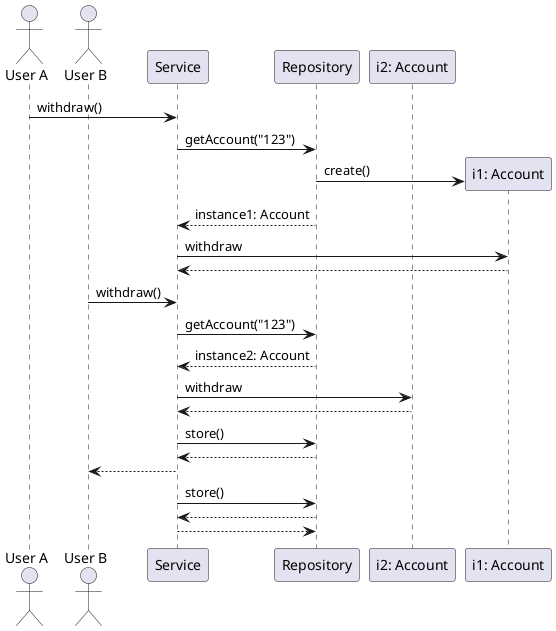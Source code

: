 @startuml

actor "User A" as U1
actor "User B" as U2
participant "Service" as S
participant "Repository" as R

participant "i2: Account" as A2

U1 -> S: withdraw()
S -> R: getAccount("123")
create   "i1: Account" as A1
R -> A1: create()
S <-- R: instance1: Account
S -> A1: withdraw
return

U2 -> S: withdraw()
S -> R: getAccount("123")
S <-- R: instance2: Account
S -> A2: withdraw
S <-- A2:

S -> R: store()
return
U2 <-- S:

S -> R: store()
return
return

@enduml